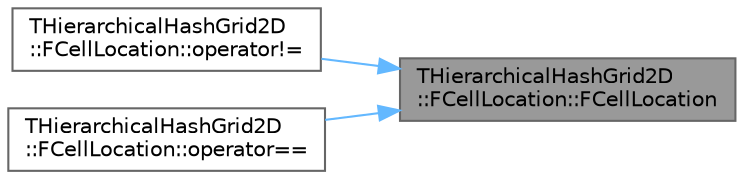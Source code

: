 digraph "THierarchicalHashGrid2D::FCellLocation::FCellLocation"
{
 // INTERACTIVE_SVG=YES
 // LATEX_PDF_SIZE
  bgcolor="transparent";
  edge [fontname=Helvetica,fontsize=10,labelfontname=Helvetica,labelfontsize=10];
  node [fontname=Helvetica,fontsize=10,shape=box,height=0.2,width=0.4];
  rankdir="RL";
  Node1 [id="Node000001",label="THierarchicalHashGrid2D\l::FCellLocation::FCellLocation",height=0.2,width=0.4,color="gray40", fillcolor="grey60", style="filled", fontcolor="black",tooltip=" "];
  Node1 -> Node2 [id="edge1_Node000001_Node000002",dir="back",color="steelblue1",style="solid",tooltip=" "];
  Node2 [id="Node000002",label="THierarchicalHashGrid2D\l::FCellLocation::operator!=",height=0.2,width=0.4,color="grey40", fillcolor="white", style="filled",URL="$da/dcf/structTHierarchicalHashGrid2D_1_1FCellLocation.html#a0f4c63072f9ad499d445e5c1e12a7131",tooltip=" "];
  Node1 -> Node3 [id="edge2_Node000001_Node000003",dir="back",color="steelblue1",style="solid",tooltip=" "];
  Node3 [id="Node000003",label="THierarchicalHashGrid2D\l::FCellLocation::operator==",height=0.2,width=0.4,color="grey40", fillcolor="white", style="filled",URL="$da/dcf/structTHierarchicalHashGrid2D_1_1FCellLocation.html#a6b0f3804a5e80c6df1d5d8387233f981",tooltip=" "];
}
